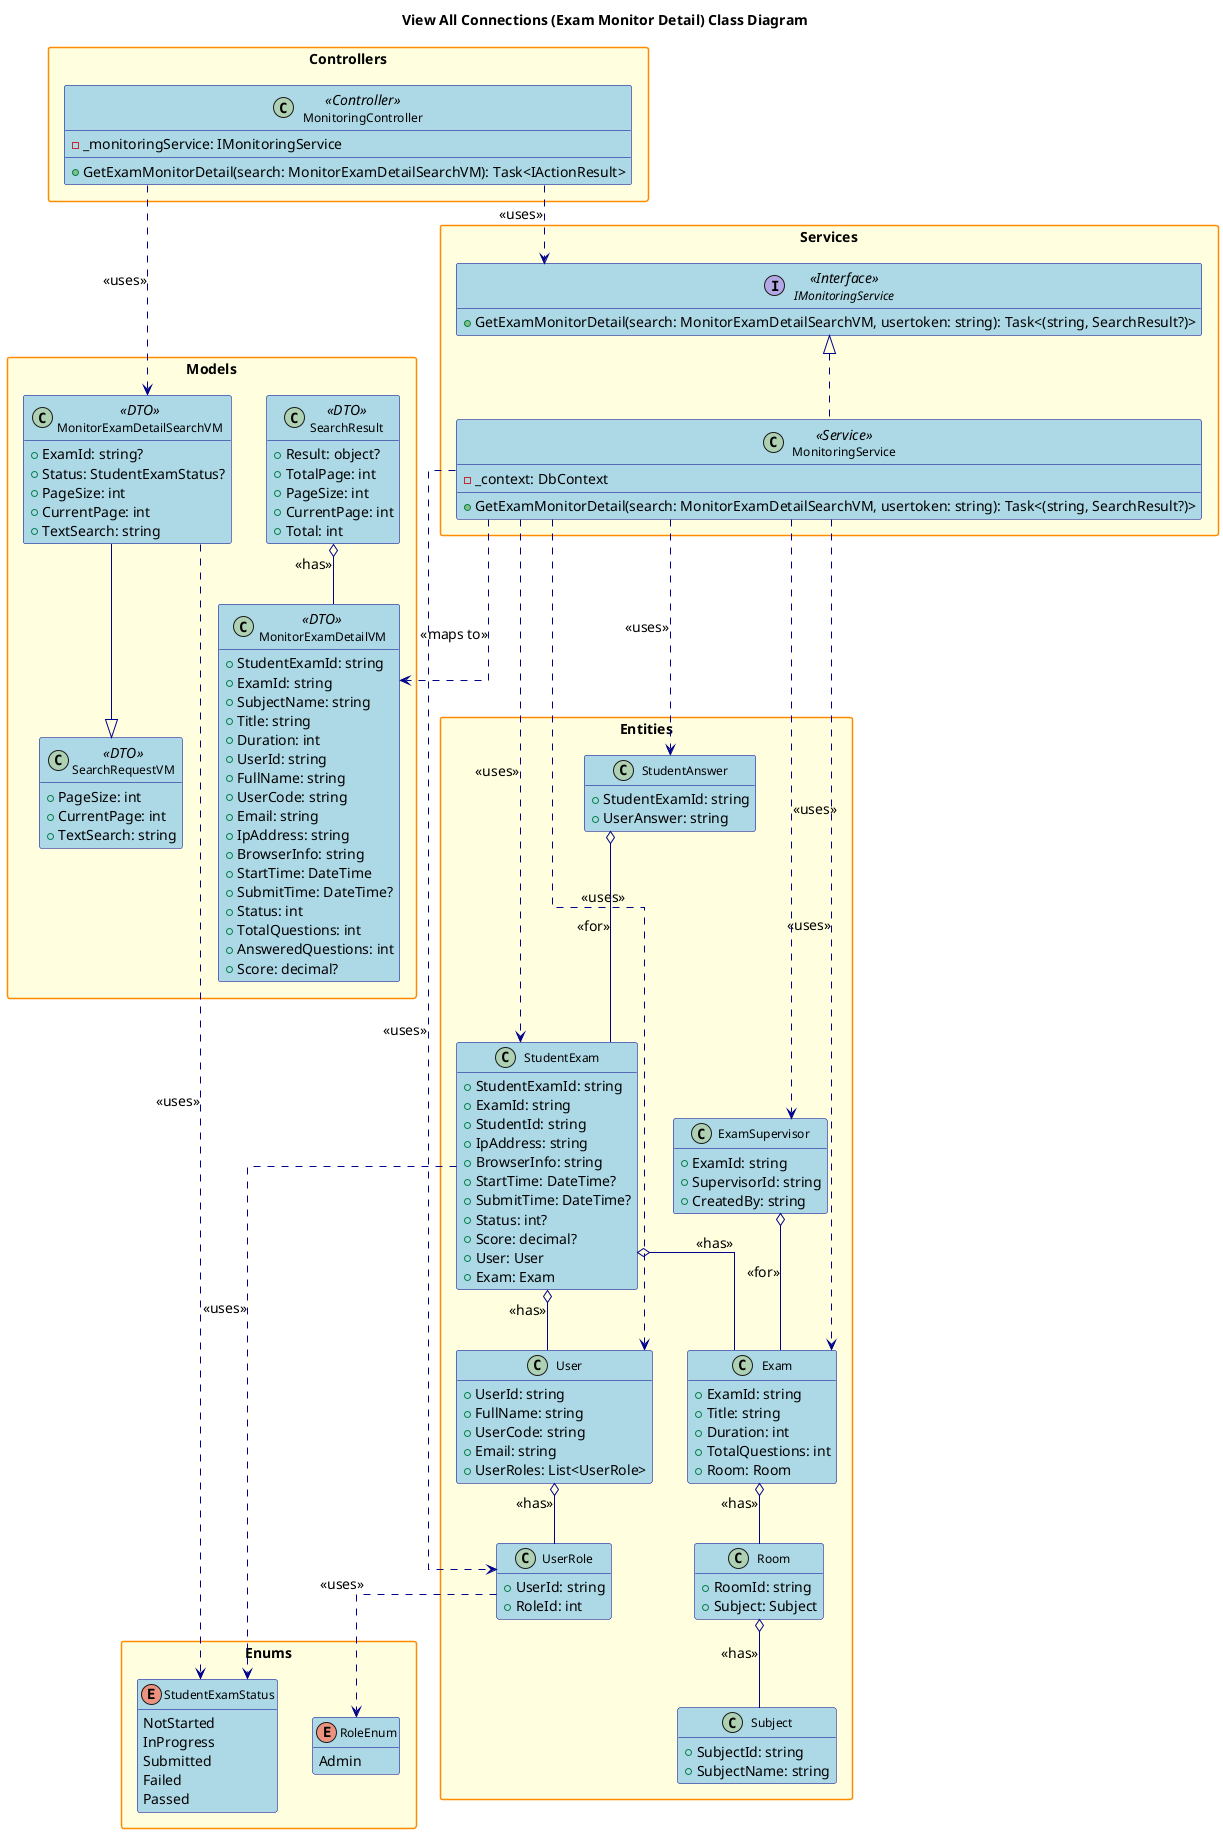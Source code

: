 @startuml
' Class Diagram for View All Connections (Exam Monitor Detail) Feature

title View All Connections (Exam Monitor Detail) Class Diagram

hide empty members
skinparam packageStyle rectangle
skinparam linetype ortho
skinparam defaultFontSize 14
skinparam defaultFontName Arial
skinparam classFontSize 12
skinparam classFontName Arial
skinparam noteFontSize 11
skinparam noteFontName Arial

' Increase spacing and sizing
skinparam class {
    BackgroundColor LightBlue
    BorderColor DarkBlue
    ArrowColor DarkBlue
    FontSize 12
}

skinparam package {
    BackgroundColor LightYellow
    BorderColor DarkOrange
    FontSize 14
    FontStyle bold
}

skinparam interface {
    BackgroundColor LightGreen
    BorderColor DarkGreen
    FontSize 12
}

skinparam enum {
    BackgroundColor LightCyan
    BorderColor DarkCyan
    FontSize 12
}

package "Controllers" {
    class MonitoringController <<Controller>> {
        - _monitoringService: IMonitoringService
        + GetExamMonitorDetail(search: MonitorExamDetailSearchVM): Task<IActionResult>
    }
}

package "Services" {
    interface IMonitoringService <<Interface>> {
        + GetExamMonitorDetail(search: MonitorExamDetailSearchVM, usertoken: string): Task<(string, SearchResult?)>
    }
    class MonitoringService <<Service>> {
        - _context: DbContext
        + GetExamMonitorDetail(search: MonitorExamDetailSearchVM, usertoken: string): Task<(string, SearchResult?)>
    }
}

package "Models" {
    class MonitorExamDetailSearchVM <<DTO>> {
        + ExamId: string?
        + Status: StudentExamStatus?
        + PageSize: int
        + CurrentPage: int
        + TextSearch: string
    }
    class SearchRequestVM <<DTO>> {
        + PageSize: int
        + CurrentPage: int
        + TextSearch: string
    }
    class MonitorExamDetailVM <<DTO>> {
        + StudentExamId: string
        + ExamId: string
        + SubjectName: string
        + Title: string
        + Duration: int
        + UserId: string
        + FullName: string
        + UserCode: string
        + Email: string
        + IpAddress: string
        + BrowserInfo: string
        + StartTime: DateTime
        + SubmitTime: DateTime?
        + Status: int
        + TotalQuestions: int
        + AnsweredQuestions: int
        + Score: decimal?
    }
    class SearchResult <<DTO>> {
        + Result: object?
        + TotalPage: int
        + PageSize: int
        + CurrentPage: int
        + Total: int
    }
}

package "Entities" {
    class StudentExam {
        + StudentExamId: string
        + ExamId: string
        + StudentId: string
        + IpAddress: string
        + BrowserInfo: string
        + StartTime: DateTime?
        + SubmitTime: DateTime?
        + Status: int?
        + Score: decimal?
        + User: User
        + Exam: Exam
    }
    class User {
        + UserId: string
        + FullName: string
        + UserCode: string
        + Email: string
        + UserRoles: List<UserRole>
    }
    class UserRole {
        + UserId: string
        + RoleId: int
    }
    class Exam {
        + ExamId: string
        + Title: string
        + Duration: int
        + TotalQuestions: int
        + Room: Room
    }
    class Room {
        + RoomId: string
        + Subject: Subject
    }
    class Subject {
        + SubjectId: string
        + SubjectName: string
    }
    class ExamSupervisor {
        + ExamId: string
        + SupervisorId: string
        + CreatedBy: string
    }
    class StudentAnswer {
        + StudentExamId: string
        + UserAnswer: string
    }
}

package "Enums" {
    enum RoleEnum {
        Admin
    }
    enum StudentExamStatus {
        NotStarted
        InProgress
        Submitted
        Failed
        Passed
    }
}

' Relationships
MonitoringController ..> IMonitoringService : <<uses>>
IMonitoringService <|.. MonitoringService
MonitoringController ..> MonitorExamDetailSearchVM : <<uses>>
MonitoringService ..> StudentExam : <<uses>>
MonitoringService ..> User : <<uses>>
MonitoringService ..> UserRole : <<uses>>
MonitoringService ..> Exam : <<uses>>
MonitoringService ..> ExamSupervisor : <<uses>>
MonitoringService ..> StudentAnswer : <<uses>>
MonitoringService ..> MonitorExamDetailVM : <<maps to>>
MonitorExamDetailSearchVM --|> SearchRequestVM
StudentExam o-- User : <<has>>
StudentExam o-- Exam : <<has>>
User o-- UserRole : <<has>>
Exam o-- Room : <<has>>
Room o-- Subject : <<has>>
ExamSupervisor o-- Exam : <<for>>
StudentAnswer o-- StudentExam : <<for>>
UserRole ..> RoleEnum : <<uses>>
StudentExam ..> StudentExamStatus : <<uses>>
MonitorExamDetailSearchVM ..> StudentExamStatus : <<uses>>
SearchResult o-- MonitorExamDetailVM : <<has>>

@enduml 